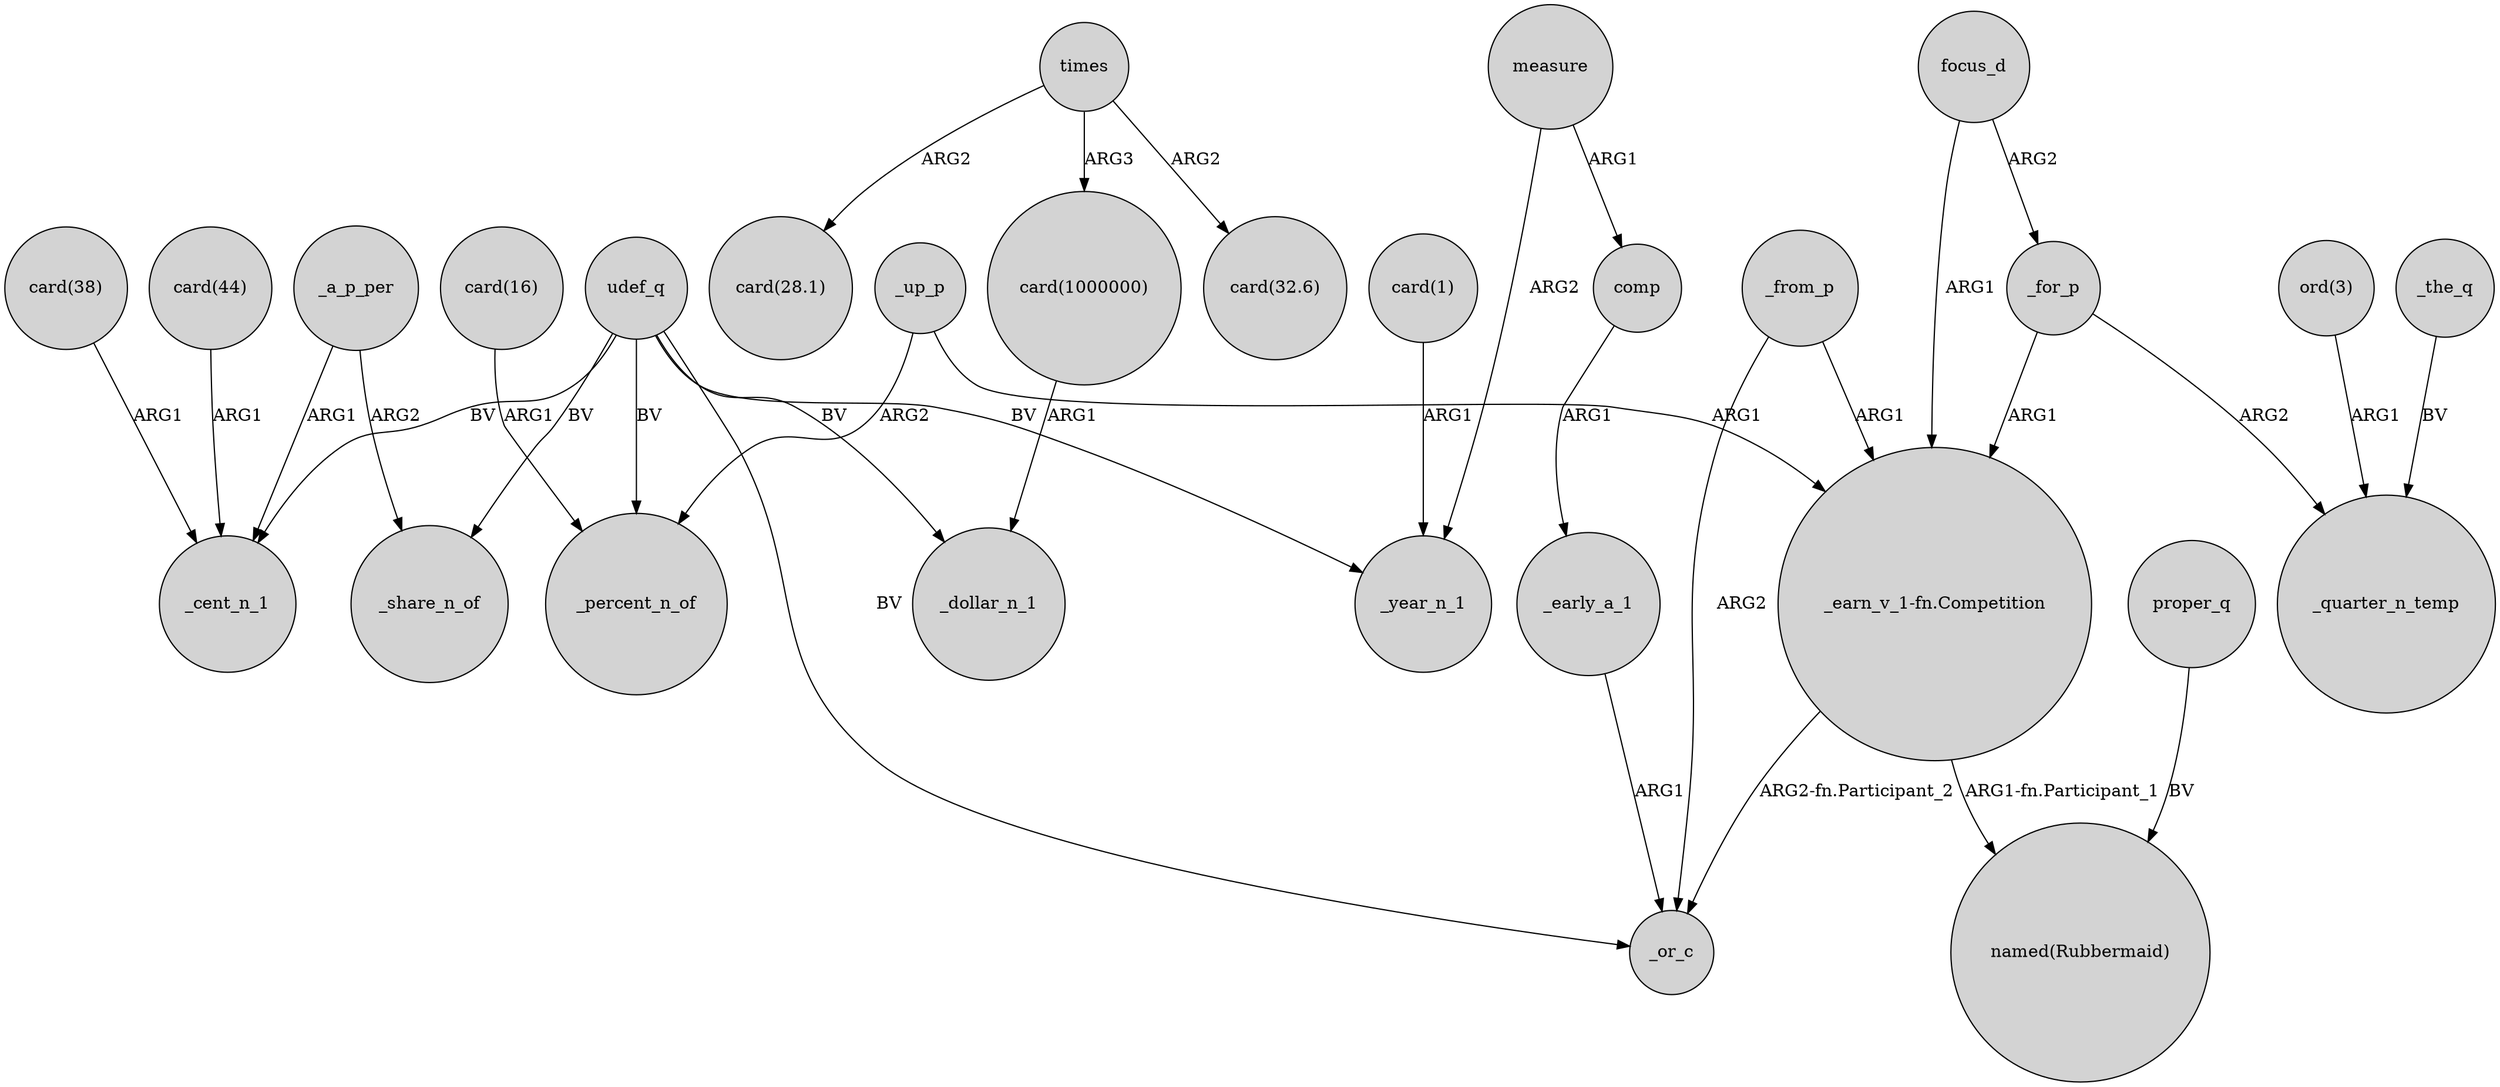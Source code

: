 digraph {
	node [shape=circle style=filled]
	_up_p -> _percent_n_of [label=ARG2]
	_from_p -> "_earn_v_1-fn.Competition" [label=ARG1]
	"ord(3)" -> _quarter_n_temp [label=ARG1]
	_a_p_per -> _cent_n_1 [label=ARG1]
	"card(1)" -> _year_n_1 [label=ARG1]
	_the_q -> _quarter_n_temp [label=BV]
	times -> "card(1000000)" [label=ARG3]
	comp -> _early_a_1 [label=ARG1]
	_for_p -> "_earn_v_1-fn.Competition" [label=ARG1]
	udef_q -> _cent_n_1 [label=BV]
	udef_q -> _or_c [label=BV]
	proper_q -> "named(Rubbermaid)" [label=BV]
	measure -> _year_n_1 [label=ARG2]
	_a_p_per -> _share_n_of [label=ARG2]
	_for_p -> _quarter_n_temp [label=ARG2]
	"card(44)" -> _cent_n_1 [label=ARG1]
	udef_q -> _percent_n_of [label=BV]
	udef_q -> _share_n_of [label=BV]
	udef_q -> _dollar_n_1 [label=BV]
	"_earn_v_1-fn.Competition" -> "named(Rubbermaid)" [label="ARG1-fn.Participant_1"]
	times -> "card(28.1)" [label=ARG2]
	"card(1000000)" -> _dollar_n_1 [label=ARG1]
	"_earn_v_1-fn.Competition" -> _or_c [label="ARG2-fn.Participant_2"]
	focus_d -> "_earn_v_1-fn.Competition" [label=ARG1]
	_from_p -> _or_c [label=ARG2]
	"card(16)" -> _percent_n_of [label=ARG1]
	measure -> comp [label=ARG1]
	_early_a_1 -> _or_c [label=ARG1]
	udef_q -> _year_n_1 [label=BV]
	focus_d -> _for_p [label=ARG2]
	_up_p -> "_earn_v_1-fn.Competition" [label=ARG1]
	times -> "card(32.6)" [label=ARG2]
	"card(38)" -> _cent_n_1 [label=ARG1]
}
